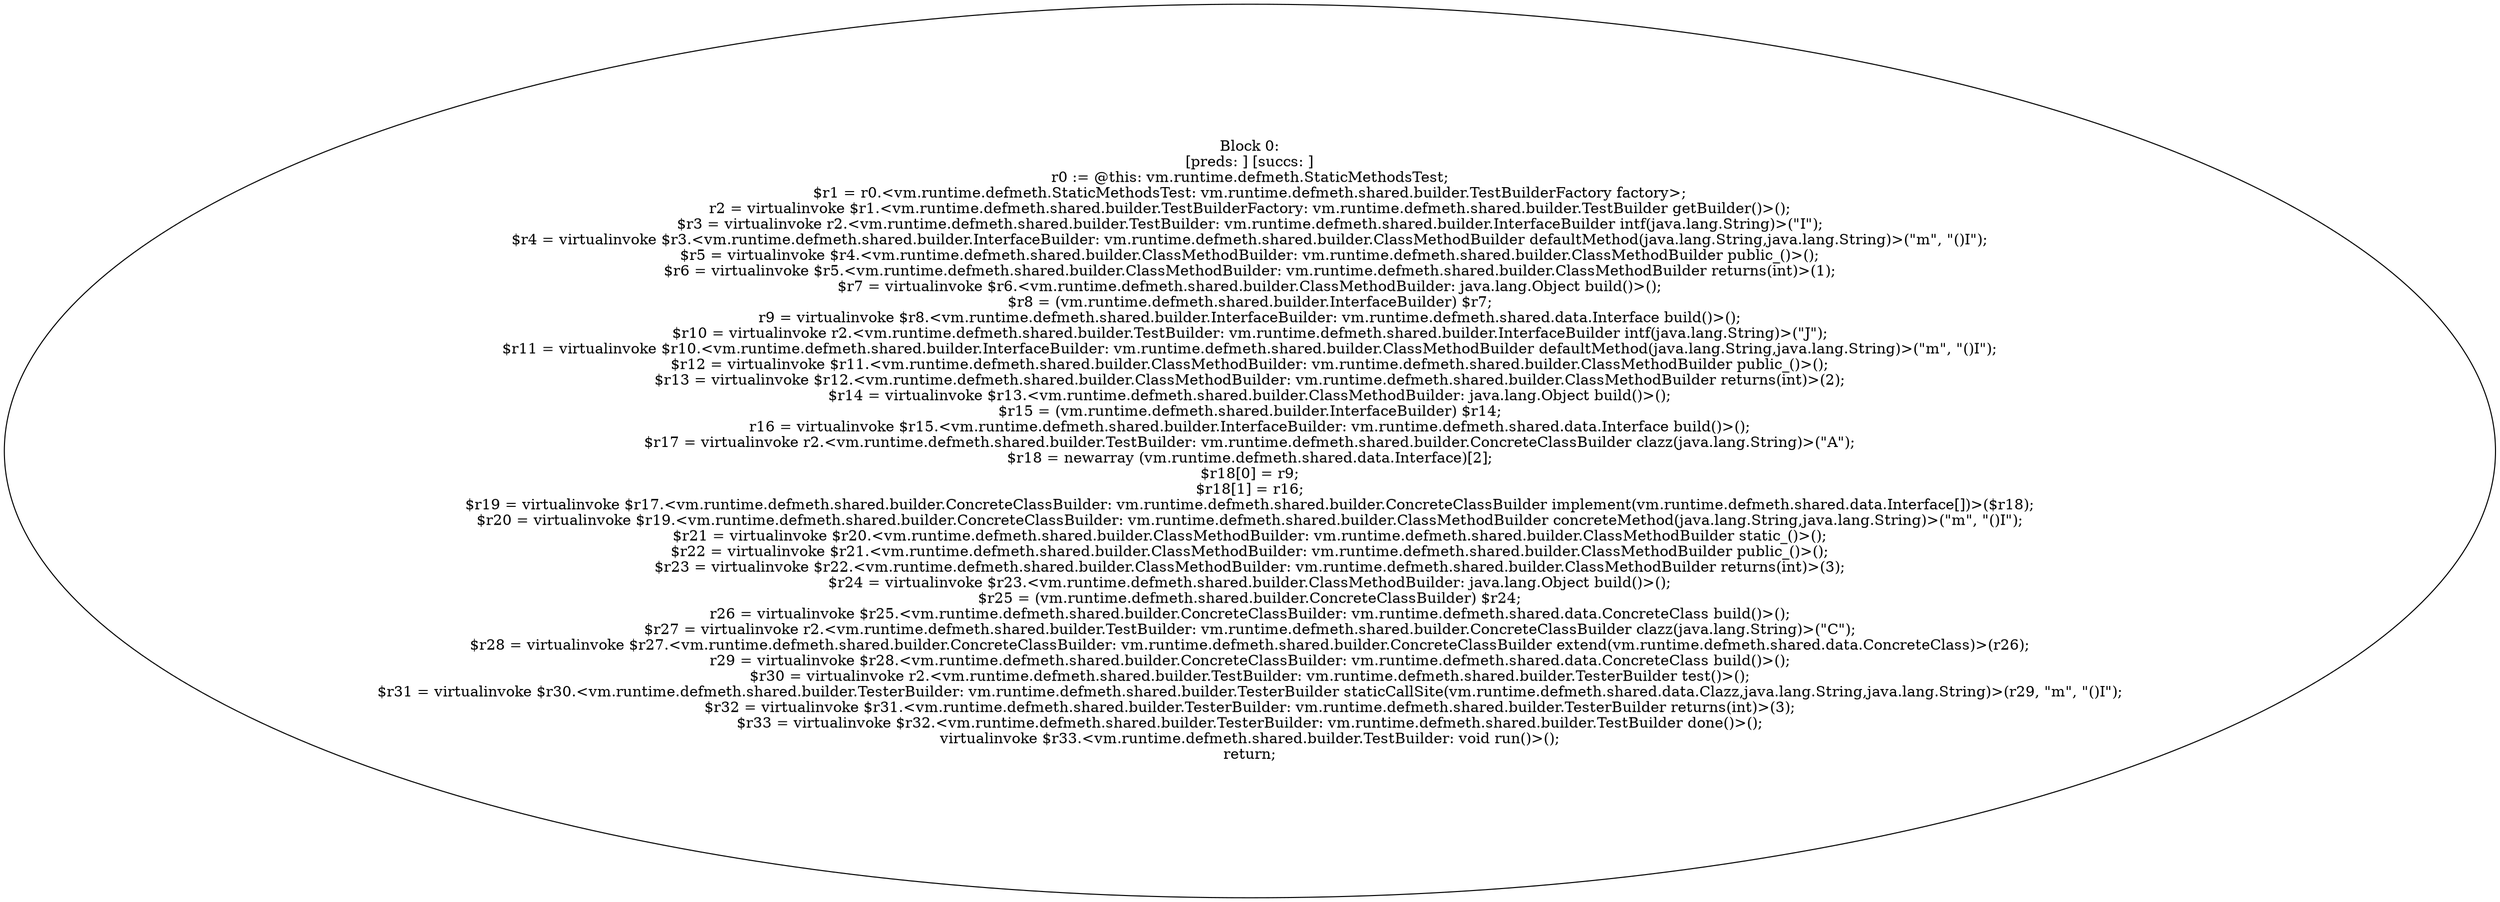 digraph "unitGraph" {
    "Block 0:
[preds: ] [succs: ]
r0 := @this: vm.runtime.defmeth.StaticMethodsTest;
$r1 = r0.<vm.runtime.defmeth.StaticMethodsTest: vm.runtime.defmeth.shared.builder.TestBuilderFactory factory>;
r2 = virtualinvoke $r1.<vm.runtime.defmeth.shared.builder.TestBuilderFactory: vm.runtime.defmeth.shared.builder.TestBuilder getBuilder()>();
$r3 = virtualinvoke r2.<vm.runtime.defmeth.shared.builder.TestBuilder: vm.runtime.defmeth.shared.builder.InterfaceBuilder intf(java.lang.String)>(\"I\");
$r4 = virtualinvoke $r3.<vm.runtime.defmeth.shared.builder.InterfaceBuilder: vm.runtime.defmeth.shared.builder.ClassMethodBuilder defaultMethod(java.lang.String,java.lang.String)>(\"m\", \"()I\");
$r5 = virtualinvoke $r4.<vm.runtime.defmeth.shared.builder.ClassMethodBuilder: vm.runtime.defmeth.shared.builder.ClassMethodBuilder public_()>();
$r6 = virtualinvoke $r5.<vm.runtime.defmeth.shared.builder.ClassMethodBuilder: vm.runtime.defmeth.shared.builder.ClassMethodBuilder returns(int)>(1);
$r7 = virtualinvoke $r6.<vm.runtime.defmeth.shared.builder.ClassMethodBuilder: java.lang.Object build()>();
$r8 = (vm.runtime.defmeth.shared.builder.InterfaceBuilder) $r7;
r9 = virtualinvoke $r8.<vm.runtime.defmeth.shared.builder.InterfaceBuilder: vm.runtime.defmeth.shared.data.Interface build()>();
$r10 = virtualinvoke r2.<vm.runtime.defmeth.shared.builder.TestBuilder: vm.runtime.defmeth.shared.builder.InterfaceBuilder intf(java.lang.String)>(\"J\");
$r11 = virtualinvoke $r10.<vm.runtime.defmeth.shared.builder.InterfaceBuilder: vm.runtime.defmeth.shared.builder.ClassMethodBuilder defaultMethod(java.lang.String,java.lang.String)>(\"m\", \"()I\");
$r12 = virtualinvoke $r11.<vm.runtime.defmeth.shared.builder.ClassMethodBuilder: vm.runtime.defmeth.shared.builder.ClassMethodBuilder public_()>();
$r13 = virtualinvoke $r12.<vm.runtime.defmeth.shared.builder.ClassMethodBuilder: vm.runtime.defmeth.shared.builder.ClassMethodBuilder returns(int)>(2);
$r14 = virtualinvoke $r13.<vm.runtime.defmeth.shared.builder.ClassMethodBuilder: java.lang.Object build()>();
$r15 = (vm.runtime.defmeth.shared.builder.InterfaceBuilder) $r14;
r16 = virtualinvoke $r15.<vm.runtime.defmeth.shared.builder.InterfaceBuilder: vm.runtime.defmeth.shared.data.Interface build()>();
$r17 = virtualinvoke r2.<vm.runtime.defmeth.shared.builder.TestBuilder: vm.runtime.defmeth.shared.builder.ConcreteClassBuilder clazz(java.lang.String)>(\"A\");
$r18 = newarray (vm.runtime.defmeth.shared.data.Interface)[2];
$r18[0] = r9;
$r18[1] = r16;
$r19 = virtualinvoke $r17.<vm.runtime.defmeth.shared.builder.ConcreteClassBuilder: vm.runtime.defmeth.shared.builder.ConcreteClassBuilder implement(vm.runtime.defmeth.shared.data.Interface[])>($r18);
$r20 = virtualinvoke $r19.<vm.runtime.defmeth.shared.builder.ConcreteClassBuilder: vm.runtime.defmeth.shared.builder.ClassMethodBuilder concreteMethod(java.lang.String,java.lang.String)>(\"m\", \"()I\");
$r21 = virtualinvoke $r20.<vm.runtime.defmeth.shared.builder.ClassMethodBuilder: vm.runtime.defmeth.shared.builder.ClassMethodBuilder static_()>();
$r22 = virtualinvoke $r21.<vm.runtime.defmeth.shared.builder.ClassMethodBuilder: vm.runtime.defmeth.shared.builder.ClassMethodBuilder public_()>();
$r23 = virtualinvoke $r22.<vm.runtime.defmeth.shared.builder.ClassMethodBuilder: vm.runtime.defmeth.shared.builder.ClassMethodBuilder returns(int)>(3);
$r24 = virtualinvoke $r23.<vm.runtime.defmeth.shared.builder.ClassMethodBuilder: java.lang.Object build()>();
$r25 = (vm.runtime.defmeth.shared.builder.ConcreteClassBuilder) $r24;
r26 = virtualinvoke $r25.<vm.runtime.defmeth.shared.builder.ConcreteClassBuilder: vm.runtime.defmeth.shared.data.ConcreteClass build()>();
$r27 = virtualinvoke r2.<vm.runtime.defmeth.shared.builder.TestBuilder: vm.runtime.defmeth.shared.builder.ConcreteClassBuilder clazz(java.lang.String)>(\"C\");
$r28 = virtualinvoke $r27.<vm.runtime.defmeth.shared.builder.ConcreteClassBuilder: vm.runtime.defmeth.shared.builder.ConcreteClassBuilder extend(vm.runtime.defmeth.shared.data.ConcreteClass)>(r26);
r29 = virtualinvoke $r28.<vm.runtime.defmeth.shared.builder.ConcreteClassBuilder: vm.runtime.defmeth.shared.data.ConcreteClass build()>();
$r30 = virtualinvoke r2.<vm.runtime.defmeth.shared.builder.TestBuilder: vm.runtime.defmeth.shared.builder.TesterBuilder test()>();
$r31 = virtualinvoke $r30.<vm.runtime.defmeth.shared.builder.TesterBuilder: vm.runtime.defmeth.shared.builder.TesterBuilder staticCallSite(vm.runtime.defmeth.shared.data.Clazz,java.lang.String,java.lang.String)>(r29, \"m\", \"()I\");
$r32 = virtualinvoke $r31.<vm.runtime.defmeth.shared.builder.TesterBuilder: vm.runtime.defmeth.shared.builder.TesterBuilder returns(int)>(3);
$r33 = virtualinvoke $r32.<vm.runtime.defmeth.shared.builder.TesterBuilder: vm.runtime.defmeth.shared.builder.TestBuilder done()>();
virtualinvoke $r33.<vm.runtime.defmeth.shared.builder.TestBuilder: void run()>();
return;
"
}
